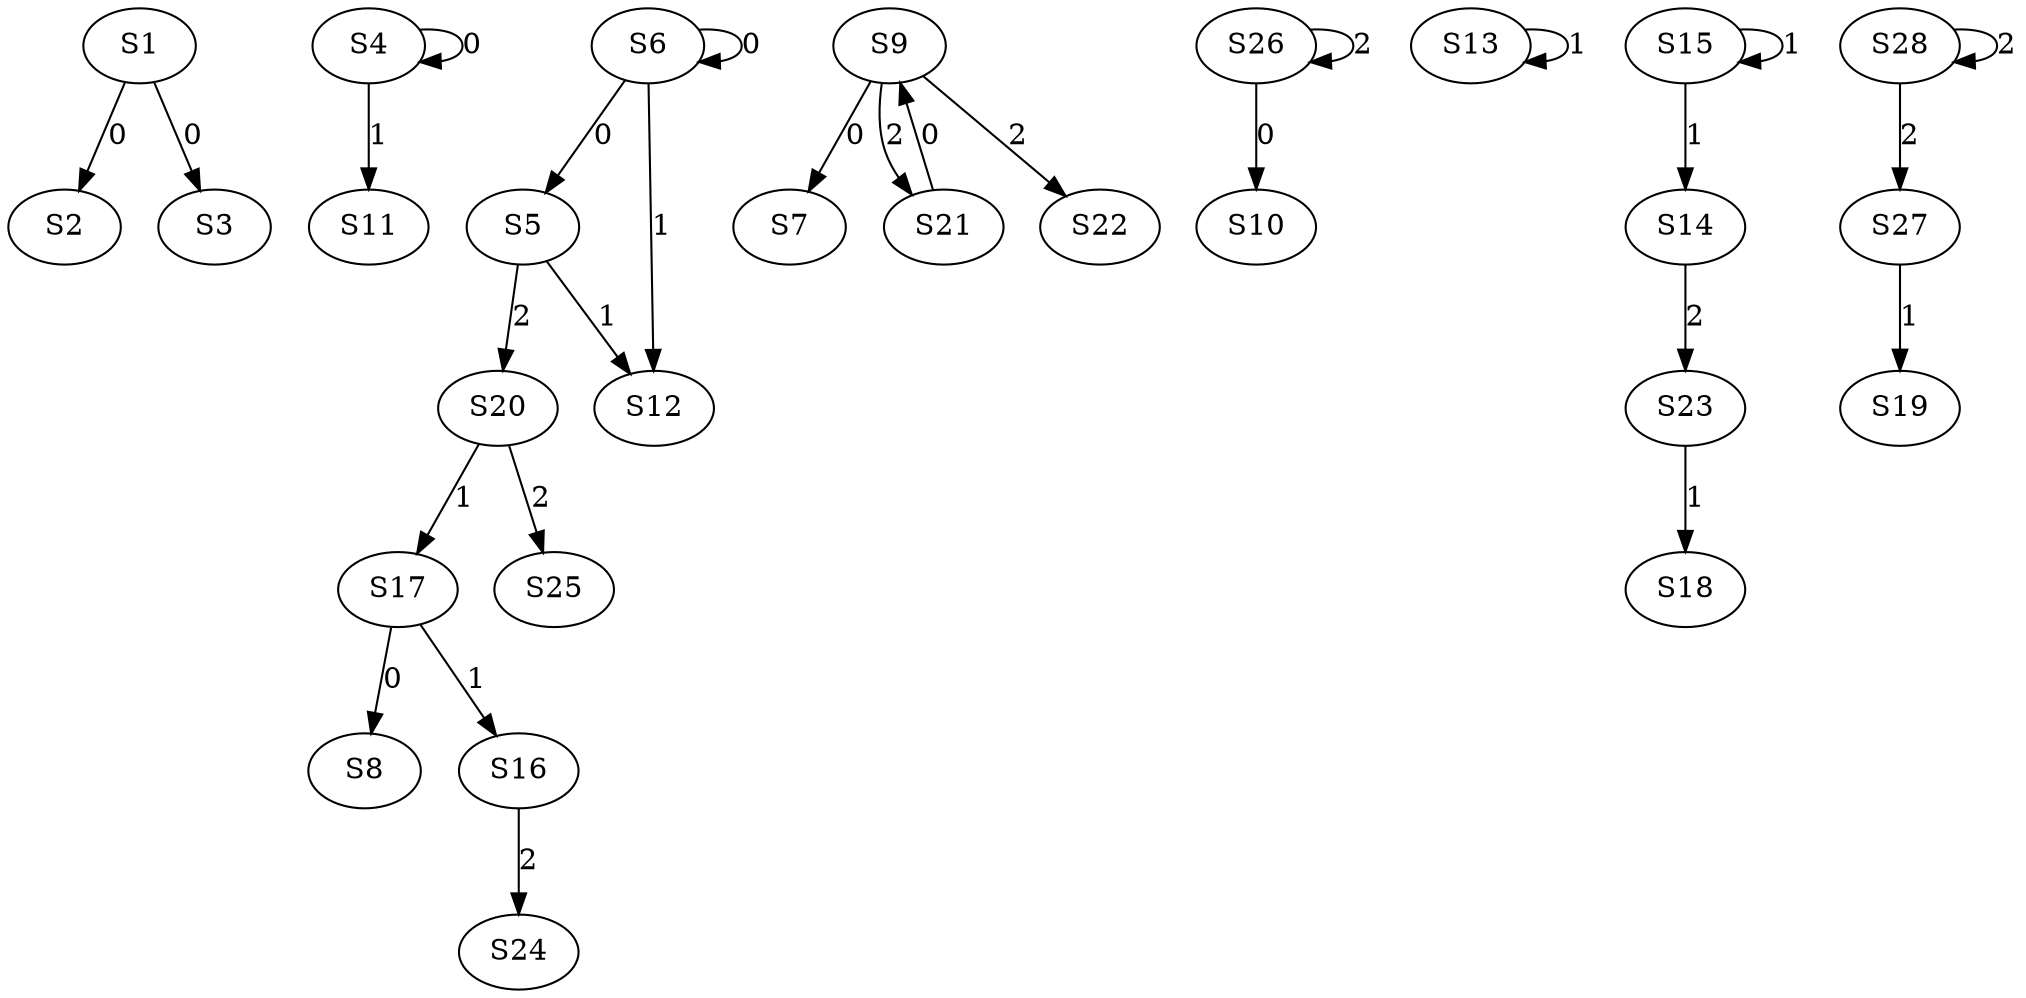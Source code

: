 strict digraph {
	S1 -> S2 [ label = 0 ];
	S1 -> S3 [ label = 0 ];
	S4 -> S4 [ label = 0 ];
	S6 -> S5 [ label = 0 ];
	S6 -> S6 [ label = 0 ];
	S9 -> S7 [ label = 0 ];
	S17 -> S8 [ label = 0 ];
	S21 -> S9 [ label = 0 ];
	S26 -> S10 [ label = 0 ];
	S4 -> S11 [ label = 1 ];
	S6 -> S12 [ label = 1 ];
	S13 -> S13 [ label = 1 ];
	S15 -> S14 [ label = 1 ];
	S15 -> S15 [ label = 1 ];
	S17 -> S16 [ label = 1 ];
	S20 -> S17 [ label = 1 ];
	S23 -> S18 [ label = 1 ];
	S27 -> S19 [ label = 1 ];
	S5 -> S20 [ label = 2 ];
	S9 -> S21 [ label = 2 ];
	S9 -> S22 [ label = 2 ];
	S14 -> S23 [ label = 2 ];
	S16 -> S24 [ label = 2 ];
	S20 -> S25 [ label = 2 ];
	S26 -> S26 [ label = 2 ];
	S28 -> S27 [ label = 2 ];
	S28 -> S28 [ label = 2 ];
	S5 -> S12 [ label = 1 ];
}